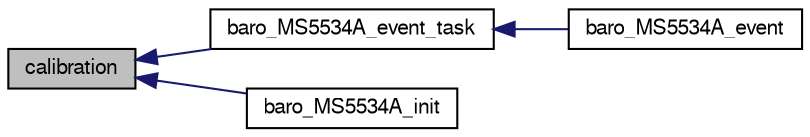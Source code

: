 digraph "calibration"
{
  edge [fontname="FreeSans",fontsize="10",labelfontname="FreeSans",labelfontsize="10"];
  node [fontname="FreeSans",fontsize="10",shape=record];
  rankdir="LR";
  Node1 [label="calibration",height=0.2,width=0.4,color="black", fillcolor="grey75", style="filled", fontcolor="black"];
  Node1 -> Node2 [dir="back",color="midnightblue",fontsize="10",style="solid",fontname="FreeSans"];
  Node2 [label="baro_MS5534A_event_task",height=0.2,width=0.4,color="black", fillcolor="white", style="filled",URL="$baro__MS5534A_8c.html#a09c949d7892f5002fbd9624a616de846"];
  Node2 -> Node3 [dir="back",color="midnightblue",fontsize="10",style="solid",fontname="FreeSans"];
  Node3 [label="baro_MS5534A_event",height=0.2,width=0.4,color="black", fillcolor="white", style="filled",URL="$baro__MS5534A_8c.html#a11f2670f1389172417fc69aa0f924027"];
  Node1 -> Node4 [dir="back",color="midnightblue",fontsize="10",style="solid",fontname="FreeSans"];
  Node4 [label="baro_MS5534A_init",height=0.2,width=0.4,color="black", fillcolor="white", style="filled",URL="$baro__MS5534A_8c.html#a4e8fa887931a45ac947b30015769746c"];
}
